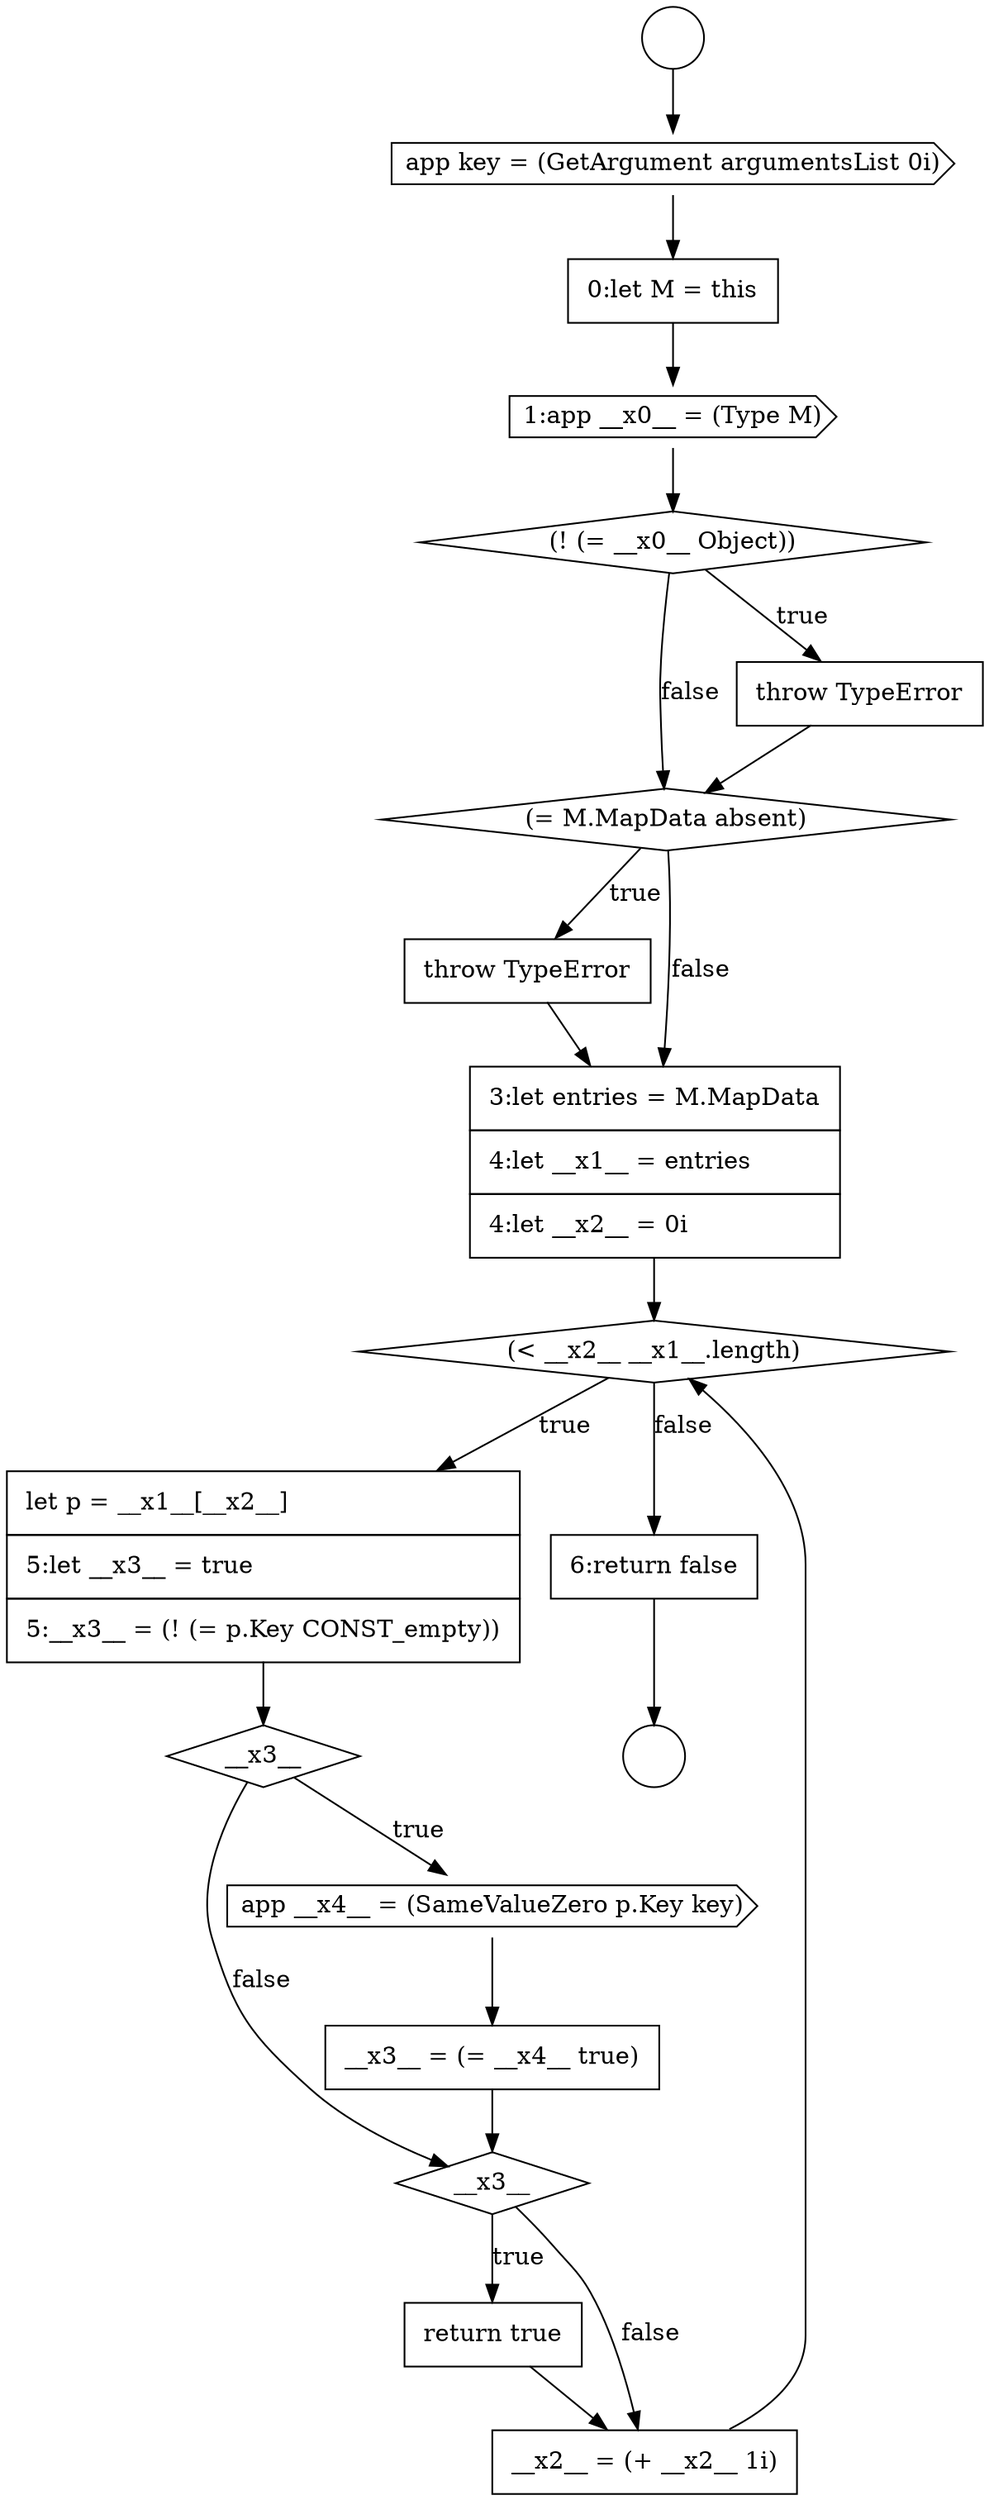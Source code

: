 digraph {
  node14867 [shape=none, margin=0, label=<<font color="black">
    <table border="0" cellborder="1" cellspacing="0" cellpadding="10">
      <tr><td align="left">throw TypeError</td></tr>
    </table>
  </font>> color="black" fillcolor="white" style=filled]
  node14871 [shape=diamond, label=<<font color="black">__x3__</font>> color="black" fillcolor="white" style=filled]
  node14874 [shape=diamond, label=<<font color="black">__x3__</font>> color="black" fillcolor="white" style=filled]
  node14870 [shape=none, margin=0, label=<<font color="black">
    <table border="0" cellborder="1" cellspacing="0" cellpadding="10">
      <tr><td align="left">let p = __x1__[__x2__]</td></tr>
      <tr><td align="left">5:let __x3__ = true</td></tr>
      <tr><td align="left">5:__x3__ = (! (= p.Key CONST_empty))</td></tr>
    </table>
  </font>> color="black" fillcolor="white" style=filled]
  node14866 [shape=diamond, label=<<font color="black">(= M.MapData absent)</font>> color="black" fillcolor="white" style=filled]
  node14875 [shape=none, margin=0, label=<<font color="black">
    <table border="0" cellborder="1" cellspacing="0" cellpadding="10">
      <tr><td align="left">return true</td></tr>
    </table>
  </font>> color="black" fillcolor="white" style=filled]
  node14869 [shape=diamond, label=<<font color="black">(&lt; __x2__ __x1__.length)</font>> color="black" fillcolor="white" style=filled]
  node14865 [shape=none, margin=0, label=<<font color="black">
    <table border="0" cellborder="1" cellspacing="0" cellpadding="10">
      <tr><td align="left">throw TypeError</td></tr>
    </table>
  </font>> color="black" fillcolor="white" style=filled]
  node14868 [shape=none, margin=0, label=<<font color="black">
    <table border="0" cellborder="1" cellspacing="0" cellpadding="10">
      <tr><td align="left">3:let entries = M.MapData</td></tr>
      <tr><td align="left">4:let __x1__ = entries</td></tr>
      <tr><td align="left">4:let __x2__ = 0i</td></tr>
    </table>
  </font>> color="black" fillcolor="white" style=filled]
  node14872 [shape=cds, label=<<font color="black">app __x4__ = (SameValueZero p.Key key)</font>> color="black" fillcolor="white" style=filled]
  node14873 [shape=none, margin=0, label=<<font color="black">
    <table border="0" cellborder="1" cellspacing="0" cellpadding="10">
      <tr><td align="left">__x3__ = (= __x4__ true)</td></tr>
    </table>
  </font>> color="black" fillcolor="white" style=filled]
  node14863 [shape=cds, label=<<font color="black">1:app __x0__ = (Type M)</font>> color="black" fillcolor="white" style=filled]
  node14859 [shape=circle label=" " color="black" fillcolor="white" style=filled]
  node14864 [shape=diamond, label=<<font color="black">(! (= __x0__ Object))</font>> color="black" fillcolor="white" style=filled]
  node14860 [shape=circle label=" " color="black" fillcolor="white" style=filled]
  node14861 [shape=cds, label=<<font color="black">app key = (GetArgument argumentsList 0i)</font>> color="black" fillcolor="white" style=filled]
  node14876 [shape=none, margin=0, label=<<font color="black">
    <table border="0" cellborder="1" cellspacing="0" cellpadding="10">
      <tr><td align="left">__x2__ = (+ __x2__ 1i)</td></tr>
    </table>
  </font>> color="black" fillcolor="white" style=filled]
  node14877 [shape=none, margin=0, label=<<font color="black">
    <table border="0" cellborder="1" cellspacing="0" cellpadding="10">
      <tr><td align="left">6:return false</td></tr>
    </table>
  </font>> color="black" fillcolor="white" style=filled]
  node14862 [shape=none, margin=0, label=<<font color="black">
    <table border="0" cellborder="1" cellspacing="0" cellpadding="10">
      <tr><td align="left">0:let M = this</td></tr>
    </table>
  </font>> color="black" fillcolor="white" style=filled]
  node14870 -> node14871 [ color="black"]
  node14859 -> node14861 [ color="black"]
  node14867 -> node14868 [ color="black"]
  node14872 -> node14873 [ color="black"]
  node14865 -> node14866 [ color="black"]
  node14868 -> node14869 [ color="black"]
  node14877 -> node14860 [ color="black"]
  node14866 -> node14867 [label=<<font color="black">true</font>> color="black"]
  node14866 -> node14868 [label=<<font color="black">false</font>> color="black"]
  node14863 -> node14864 [ color="black"]
  node14861 -> node14862 [ color="black"]
  node14873 -> node14874 [ color="black"]
  node14871 -> node14872 [label=<<font color="black">true</font>> color="black"]
  node14871 -> node14874 [label=<<font color="black">false</font>> color="black"]
  node14862 -> node14863 [ color="black"]
  node14864 -> node14865 [label=<<font color="black">true</font>> color="black"]
  node14864 -> node14866 [label=<<font color="black">false</font>> color="black"]
  node14876 -> node14869 [ color="black"]
  node14869 -> node14870 [label=<<font color="black">true</font>> color="black"]
  node14869 -> node14877 [label=<<font color="black">false</font>> color="black"]
  node14875 -> node14876 [ color="black"]
  node14874 -> node14875 [label=<<font color="black">true</font>> color="black"]
  node14874 -> node14876 [label=<<font color="black">false</font>> color="black"]
}

